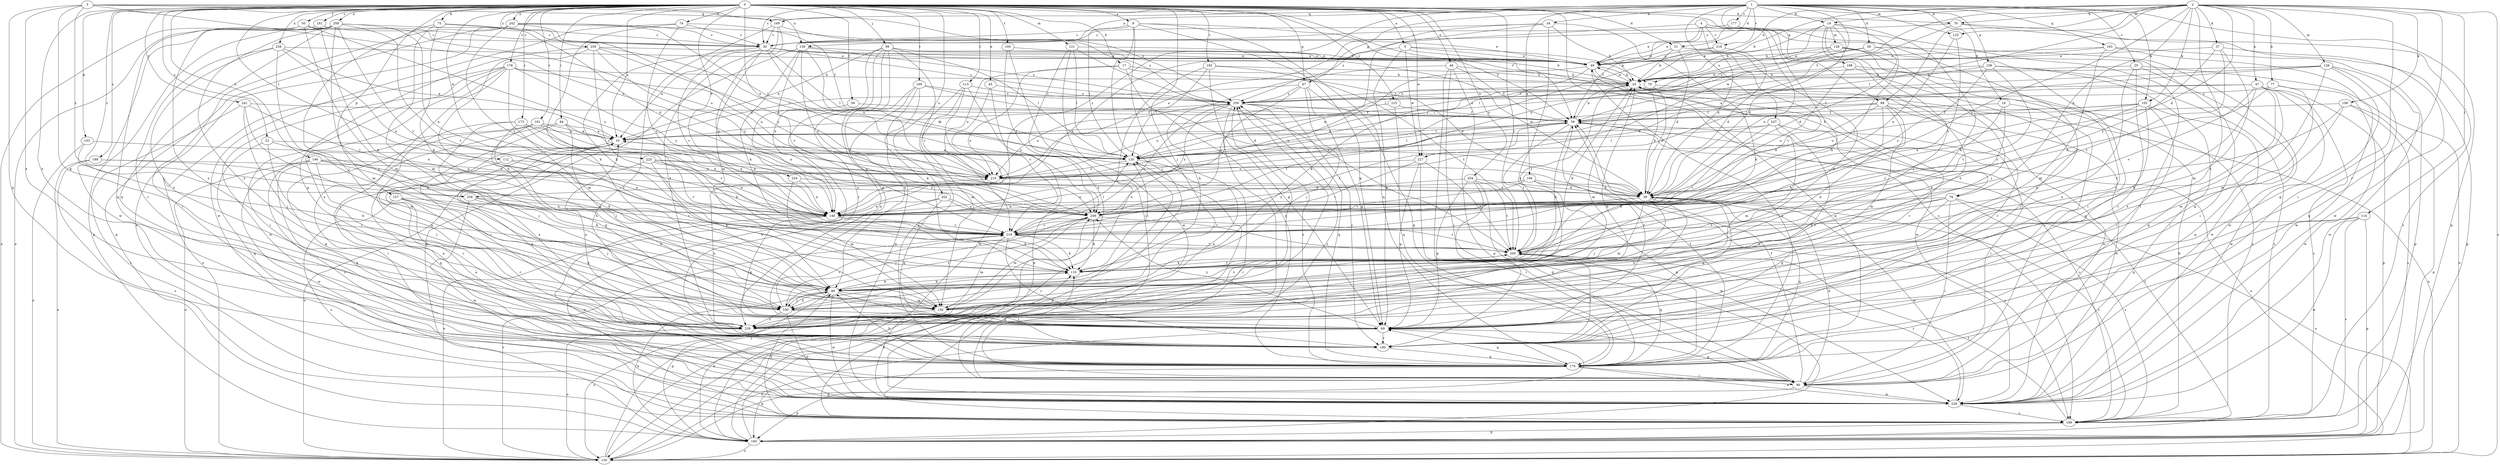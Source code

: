 strict digraph  {
0;
1;
2;
3;
4;
5;
9;
10;
17;
18;
19;
20;
22;
25;
30;
31;
34;
36;
37;
39;
45;
46;
47;
49;
50;
56;
59;
67;
69;
74;
75;
76;
77;
78;
79;
80;
84;
88;
90;
99;
100;
103;
105;
108;
110;
112;
113;
114;
120;
121;
125;
126;
128;
130;
139;
140;
146;
150;
157;
158;
160;
163;
166;
168;
169;
170;
173;
176;
177;
180;
181;
188;
189;
190;
191;
192;
195;
200;
202;
204;
208;
210;
215;
218;
219;
225;
227;
229;
234;
238;
239;
241;
242;
247;
249;
250;
258;
259;
0 -> 5  [label=a];
0 -> 9  [label=a];
0 -> 10  [label=a];
0 -> 17  [label=b];
0 -> 22  [label=c];
0 -> 31  [label=d];
0 -> 45  [label=e];
0 -> 46  [label=e];
0 -> 50  [label=f];
0 -> 56  [label=f];
0 -> 59  [label=f];
0 -> 67  [label=g];
0 -> 74  [label=h];
0 -> 75  [label=h];
0 -> 76  [label=h];
0 -> 84  [label=i];
0 -> 88  [label=i];
0 -> 99  [label=j];
0 -> 100  [label=j];
0 -> 103  [label=k];
0 -> 112  [label=l];
0 -> 113  [label=l];
0 -> 121  [label=m];
0 -> 146  [label=o];
0 -> 157  [label=p];
0 -> 173  [label=r];
0 -> 176  [label=r];
0 -> 181  [label=s];
0 -> 188  [label=s];
0 -> 189  [label=s];
0 -> 190  [label=t];
0 -> 191  [label=t];
0 -> 192  [label=t];
0 -> 195  [label=t];
0 -> 200  [label=t];
0 -> 202  [label=u];
0 -> 204  [label=u];
0 -> 208  [label=u];
0 -> 210  [label=u];
0 -> 215  [label=v];
0 -> 225  [label=w];
0 -> 227  [label=w];
0 -> 234  [label=x];
0 -> 238  [label=x];
0 -> 239  [label=x];
0 -> 241  [label=y];
0 -> 242  [label=y];
0 -> 250  [label=z];
0 -> 258  [label=z];
1 -> 18  [label=b];
1 -> 19  [label=b];
1 -> 25  [label=c];
1 -> 30  [label=c];
1 -> 31  [label=d];
1 -> 34  [label=d];
1 -> 36  [label=d];
1 -> 67  [label=g];
1 -> 105  [label=k];
1 -> 125  [label=m];
1 -> 139  [label=n];
1 -> 158  [label=p];
1 -> 160  [label=p];
1 -> 163  [label=q];
1 -> 166  [label=q];
1 -> 168  [label=q];
1 -> 169  [label=q];
1 -> 177  [label=r];
1 -> 218  [label=v];
1 -> 227  [label=w];
1 -> 247  [label=y];
1 -> 258  [label=z];
2 -> 19  [label=b];
2 -> 20  [label=b];
2 -> 37  [label=d];
2 -> 39  [label=d];
2 -> 47  [label=e];
2 -> 49  [label=e];
2 -> 59  [label=f];
2 -> 76  [label=h];
2 -> 77  [label=h];
2 -> 78  [label=h];
2 -> 88  [label=i];
2 -> 90  [label=i];
2 -> 105  [label=k];
2 -> 108  [label=k];
2 -> 114  [label=l];
2 -> 120  [label=l];
2 -> 125  [label=m];
2 -> 126  [label=m];
2 -> 150  [label=o];
2 -> 180  [label=r];
2 -> 239  [label=x];
2 -> 249  [label=y];
3 -> 69  [label=g];
3 -> 139  [label=n];
3 -> 169  [label=q];
3 -> 170  [label=q];
3 -> 210  [label=u];
3 -> 239  [label=x];
3 -> 258  [label=z];
3 -> 259  [label=z];
4 -> 39  [label=d];
4 -> 49  [label=e];
4 -> 59  [label=f];
4 -> 90  [label=i];
4 -> 110  [label=k];
4 -> 140  [label=n];
4 -> 218  [label=v];
4 -> 259  [label=z];
5 -> 49  [label=e];
5 -> 69  [label=g];
5 -> 78  [label=h];
5 -> 79  [label=h];
5 -> 140  [label=n];
5 -> 227  [label=w];
9 -> 30  [label=c];
9 -> 59  [label=f];
9 -> 69  [label=g];
9 -> 100  [label=j];
9 -> 120  [label=l];
9 -> 150  [label=o];
9 -> 170  [label=q];
10 -> 120  [label=l];
10 -> 150  [label=o];
10 -> 239  [label=x];
10 -> 259  [label=z];
17 -> 20  [label=b];
17 -> 39  [label=d];
17 -> 140  [label=n];
17 -> 170  [label=q];
17 -> 210  [label=u];
18 -> 59  [label=f];
18 -> 110  [label=k];
18 -> 180  [label=r];
18 -> 200  [label=t];
19 -> 20  [label=b];
19 -> 39  [label=d];
19 -> 79  [label=h];
19 -> 100  [label=j];
19 -> 110  [label=k];
19 -> 128  [label=m];
19 -> 219  [label=v];
19 -> 239  [label=x];
20 -> 49  [label=e];
20 -> 130  [label=m];
20 -> 180  [label=r];
20 -> 200  [label=t];
20 -> 229  [label=w];
20 -> 259  [label=z];
22 -> 80  [label=h];
22 -> 100  [label=j];
22 -> 120  [label=l];
22 -> 170  [label=q];
25 -> 20  [label=b];
25 -> 150  [label=o];
25 -> 180  [label=r];
25 -> 229  [label=w];
25 -> 239  [label=x];
30 -> 10  [label=a];
30 -> 20  [label=b];
30 -> 49  [label=e];
30 -> 110  [label=k];
30 -> 120  [label=l];
30 -> 140  [label=n];
30 -> 210  [label=u];
30 -> 219  [label=v];
30 -> 259  [label=z];
31 -> 20  [label=b];
31 -> 39  [label=d];
31 -> 49  [label=e];
31 -> 80  [label=h];
31 -> 219  [label=v];
34 -> 20  [label=b];
34 -> 30  [label=c];
34 -> 80  [label=h];
34 -> 140  [label=n];
34 -> 210  [label=u];
34 -> 239  [label=x];
36 -> 39  [label=d];
36 -> 49  [label=e];
36 -> 120  [label=l];
36 -> 229  [label=w];
37 -> 49  [label=e];
37 -> 130  [label=m];
37 -> 160  [label=p];
37 -> 200  [label=t];
37 -> 249  [label=y];
39 -> 20  [label=b];
39 -> 69  [label=g];
39 -> 100  [label=j];
39 -> 130  [label=m];
39 -> 140  [label=n];
39 -> 170  [label=q];
39 -> 189  [label=s];
39 -> 229  [label=w];
39 -> 239  [label=x];
39 -> 249  [label=y];
45 -> 160  [label=p];
45 -> 219  [label=v];
45 -> 259  [label=z];
46 -> 20  [label=b];
46 -> 59  [label=f];
46 -> 80  [label=h];
46 -> 90  [label=i];
46 -> 160  [label=p];
46 -> 180  [label=r];
47 -> 59  [label=f];
47 -> 80  [label=h];
47 -> 160  [label=p];
47 -> 170  [label=q];
47 -> 189  [label=s];
47 -> 219  [label=v];
47 -> 229  [label=w];
47 -> 239  [label=x];
47 -> 259  [label=z];
49 -> 20  [label=b];
49 -> 110  [label=k];
49 -> 140  [label=n];
49 -> 170  [label=q];
49 -> 229  [label=w];
50 -> 30  [label=c];
50 -> 130  [label=m];
50 -> 170  [label=q];
50 -> 210  [label=u];
50 -> 239  [label=x];
50 -> 249  [label=y];
56 -> 59  [label=f];
56 -> 140  [label=n];
59 -> 10  [label=a];
59 -> 20  [label=b];
59 -> 110  [label=k];
59 -> 120  [label=l];
59 -> 150  [label=o];
59 -> 189  [label=s];
59 -> 200  [label=t];
67 -> 10  [label=a];
67 -> 69  [label=g];
67 -> 100  [label=j];
67 -> 170  [label=q];
67 -> 249  [label=y];
67 -> 259  [label=z];
69 -> 59  [label=f];
69 -> 150  [label=o];
69 -> 180  [label=r];
69 -> 249  [label=y];
74 -> 30  [label=c];
74 -> 59  [label=f];
74 -> 80  [label=h];
74 -> 219  [label=v];
74 -> 229  [label=w];
75 -> 30  [label=c];
75 -> 39  [label=d];
75 -> 100  [label=j];
75 -> 110  [label=k];
75 -> 130  [label=m];
76 -> 30  [label=c];
76 -> 189  [label=s];
76 -> 210  [label=u];
76 -> 229  [label=w];
77 -> 69  [label=g];
77 -> 140  [label=n];
77 -> 229  [label=w];
77 -> 259  [label=z];
78 -> 69  [label=g];
78 -> 80  [label=h];
78 -> 90  [label=i];
78 -> 140  [label=n];
78 -> 150  [label=o];
78 -> 189  [label=s];
78 -> 200  [label=t];
79 -> 39  [label=d];
79 -> 180  [label=r];
79 -> 259  [label=z];
80 -> 100  [label=j];
80 -> 110  [label=k];
80 -> 130  [label=m];
80 -> 160  [label=p];
80 -> 180  [label=r];
80 -> 229  [label=w];
84 -> 10  [label=a];
84 -> 90  [label=i];
84 -> 100  [label=j];
84 -> 140  [label=n];
84 -> 180  [label=r];
88 -> 39  [label=d];
88 -> 59  [label=f];
88 -> 80  [label=h];
88 -> 110  [label=k];
88 -> 120  [label=l];
88 -> 130  [label=m];
88 -> 150  [label=o];
88 -> 229  [label=w];
90 -> 39  [label=d];
90 -> 59  [label=f];
90 -> 69  [label=g];
90 -> 160  [label=p];
90 -> 229  [label=w];
90 -> 259  [label=z];
99 -> 10  [label=a];
99 -> 39  [label=d];
99 -> 49  [label=e];
99 -> 69  [label=g];
99 -> 120  [label=l];
99 -> 140  [label=n];
99 -> 180  [label=r];
99 -> 189  [label=s];
99 -> 219  [label=v];
100 -> 69  [label=g];
100 -> 80  [label=h];
100 -> 219  [label=v];
100 -> 229  [label=w];
100 -> 239  [label=x];
100 -> 249  [label=y];
103 -> 80  [label=h];
103 -> 120  [label=l];
103 -> 150  [label=o];
105 -> 39  [label=d];
105 -> 59  [label=f];
105 -> 69  [label=g];
105 -> 170  [label=q];
105 -> 180  [label=r];
105 -> 210  [label=u];
105 -> 249  [label=y];
108 -> 59  [label=f];
108 -> 130  [label=m];
108 -> 160  [label=p];
108 -> 189  [label=s];
108 -> 200  [label=t];
110 -> 20  [label=b];
110 -> 80  [label=h];
110 -> 120  [label=l];
110 -> 200  [label=t];
112 -> 140  [label=n];
112 -> 170  [label=q];
112 -> 210  [label=u];
113 -> 130  [label=m];
113 -> 170  [label=q];
113 -> 229  [label=w];
113 -> 249  [label=y];
113 -> 259  [label=z];
114 -> 69  [label=g];
114 -> 160  [label=p];
114 -> 189  [label=s];
114 -> 219  [label=v];
114 -> 229  [label=w];
120 -> 10  [label=a];
120 -> 90  [label=i];
120 -> 160  [label=p];
120 -> 210  [label=u];
121 -> 49  [label=e];
121 -> 120  [label=l];
121 -> 200  [label=t];
121 -> 229  [label=w];
121 -> 239  [label=x];
125 -> 140  [label=n];
125 -> 219  [label=v];
126 -> 10  [label=a];
126 -> 20  [label=b];
126 -> 69  [label=g];
126 -> 120  [label=l];
126 -> 130  [label=m];
126 -> 170  [label=q];
126 -> 229  [label=w];
128 -> 49  [label=e];
128 -> 90  [label=i];
128 -> 100  [label=j];
128 -> 120  [label=l];
128 -> 210  [label=u];
128 -> 239  [label=x];
130 -> 150  [label=o];
139 -> 39  [label=d];
139 -> 49  [label=e];
139 -> 110  [label=k];
139 -> 160  [label=p];
139 -> 219  [label=v];
139 -> 249  [label=y];
139 -> 259  [label=z];
140 -> 69  [label=g];
140 -> 110  [label=k];
140 -> 219  [label=v];
140 -> 229  [label=w];
146 -> 80  [label=h];
146 -> 100  [label=j];
146 -> 150  [label=o];
146 -> 170  [label=q];
146 -> 210  [label=u];
146 -> 229  [label=w];
146 -> 249  [label=y];
150 -> 69  [label=g];
150 -> 110  [label=k];
150 -> 219  [label=v];
150 -> 249  [label=y];
150 -> 259  [label=z];
157 -> 69  [label=g];
157 -> 100  [label=j];
157 -> 140  [label=n];
157 -> 180  [label=r];
157 -> 189  [label=s];
158 -> 20  [label=b];
158 -> 90  [label=i];
158 -> 120  [label=l];
158 -> 189  [label=s];
158 -> 200  [label=t];
158 -> 249  [label=y];
160 -> 59  [label=f];
160 -> 80  [label=h];
160 -> 120  [label=l];
160 -> 150  [label=o];
160 -> 259  [label=z];
163 -> 49  [label=e];
163 -> 130  [label=m];
163 -> 160  [label=p];
163 -> 229  [label=w];
163 -> 259  [label=z];
166 -> 39  [label=d];
166 -> 140  [label=n];
166 -> 170  [label=q];
166 -> 189  [label=s];
166 -> 219  [label=v];
168 -> 20  [label=b];
168 -> 140  [label=n];
168 -> 180  [label=r];
168 -> 189  [label=s];
169 -> 30  [label=c];
169 -> 130  [label=m];
169 -> 180  [label=r];
169 -> 239  [label=x];
169 -> 259  [label=z];
170 -> 10  [label=a];
170 -> 49  [label=e];
170 -> 59  [label=f];
170 -> 69  [label=g];
170 -> 80  [label=h];
170 -> 90  [label=i];
170 -> 160  [label=p];
170 -> 229  [label=w];
170 -> 259  [label=z];
173 -> 10  [label=a];
173 -> 69  [label=g];
173 -> 80  [label=h];
173 -> 100  [label=j];
173 -> 140  [label=n];
173 -> 219  [label=v];
176 -> 20  [label=b];
176 -> 90  [label=i];
176 -> 130  [label=m];
176 -> 150  [label=o];
176 -> 180  [label=r];
176 -> 210  [label=u];
176 -> 229  [label=w];
176 -> 239  [label=x];
176 -> 249  [label=y];
177 -> 30  [label=c];
177 -> 49  [label=e];
177 -> 90  [label=i];
177 -> 180  [label=r];
180 -> 10  [label=a];
180 -> 170  [label=q];
180 -> 200  [label=t];
181 -> 30  [label=c];
181 -> 110  [label=k];
181 -> 150  [label=o];
188 -> 140  [label=n];
188 -> 150  [label=o];
188 -> 189  [label=s];
188 -> 210  [label=u];
189 -> 20  [label=b];
189 -> 80  [label=h];
189 -> 110  [label=k];
189 -> 160  [label=p];
189 -> 200  [label=t];
190 -> 39  [label=d];
190 -> 80  [label=h];
190 -> 110  [label=k];
190 -> 229  [label=w];
190 -> 239  [label=x];
190 -> 259  [label=z];
191 -> 10  [label=a];
191 -> 69  [label=g];
191 -> 110  [label=k];
191 -> 140  [label=n];
191 -> 170  [label=q];
191 -> 189  [label=s];
192 -> 20  [label=b];
192 -> 69  [label=g];
192 -> 120  [label=l];
192 -> 200  [label=t];
192 -> 239  [label=x];
195 -> 49  [label=e];
195 -> 90  [label=i];
195 -> 249  [label=y];
200 -> 110  [label=k];
200 -> 170  [label=q];
202 -> 69  [label=g];
202 -> 140  [label=n];
202 -> 150  [label=o];
202 -> 200  [label=t];
202 -> 249  [label=y];
204 -> 39  [label=d];
204 -> 69  [label=g];
204 -> 170  [label=q];
204 -> 200  [label=t];
204 -> 229  [label=w];
204 -> 249  [label=y];
208 -> 30  [label=c];
208 -> 100  [label=j];
208 -> 140  [label=n];
208 -> 150  [label=o];
208 -> 160  [label=p];
208 -> 170  [label=q];
208 -> 200  [label=t];
208 -> 219  [label=v];
208 -> 229  [label=w];
208 -> 239  [label=x];
210 -> 39  [label=d];
215 -> 59  [label=f];
215 -> 170  [label=q];
215 -> 210  [label=u];
218 -> 39  [label=d];
218 -> 49  [label=e];
218 -> 210  [label=u];
219 -> 59  [label=f];
219 -> 110  [label=k];
219 -> 120  [label=l];
219 -> 130  [label=m];
219 -> 180  [label=r];
219 -> 200  [label=t];
225 -> 80  [label=h];
225 -> 140  [label=n];
225 -> 180  [label=r];
225 -> 210  [label=u];
225 -> 219  [label=v];
225 -> 249  [label=y];
227 -> 69  [label=g];
227 -> 90  [label=i];
227 -> 200  [label=t];
227 -> 210  [label=u];
227 -> 219  [label=v];
229 -> 10  [label=a];
229 -> 189  [label=s];
229 -> 200  [label=t];
234 -> 39  [label=d];
234 -> 130  [label=m];
234 -> 140  [label=n];
238 -> 10  [label=a];
238 -> 49  [label=e];
238 -> 130  [label=m];
238 -> 140  [label=n];
238 -> 180  [label=r];
238 -> 239  [label=x];
239 -> 10  [label=a];
239 -> 20  [label=b];
239 -> 150  [label=o];
239 -> 210  [label=u];
241 -> 59  [label=f];
241 -> 100  [label=j];
241 -> 130  [label=m];
241 -> 140  [label=n];
241 -> 189  [label=s];
242 -> 30  [label=c];
242 -> 49  [label=e];
242 -> 90  [label=i];
242 -> 120  [label=l];
242 -> 160  [label=p];
242 -> 189  [label=s];
242 -> 219  [label=v];
242 -> 249  [label=y];
247 -> 10  [label=a];
247 -> 90  [label=i];
247 -> 120  [label=l];
247 -> 130  [label=m];
247 -> 200  [label=t];
247 -> 239  [label=x];
249 -> 59  [label=f];
249 -> 100  [label=j];
249 -> 110  [label=k];
249 -> 130  [label=m];
249 -> 200  [label=t];
249 -> 219  [label=v];
250 -> 49  [label=e];
250 -> 69  [label=g];
250 -> 80  [label=h];
250 -> 120  [label=l];
250 -> 210  [label=u];
250 -> 219  [label=v];
250 -> 249  [label=y];
258 -> 80  [label=h];
258 -> 140  [label=n];
258 -> 219  [label=v];
258 -> 229  [label=w];
259 -> 59  [label=f];
259 -> 170  [label=q];
259 -> 180  [label=r];
259 -> 189  [label=s];
259 -> 210  [label=u];
259 -> 219  [label=v];
259 -> 249  [label=y];
}
